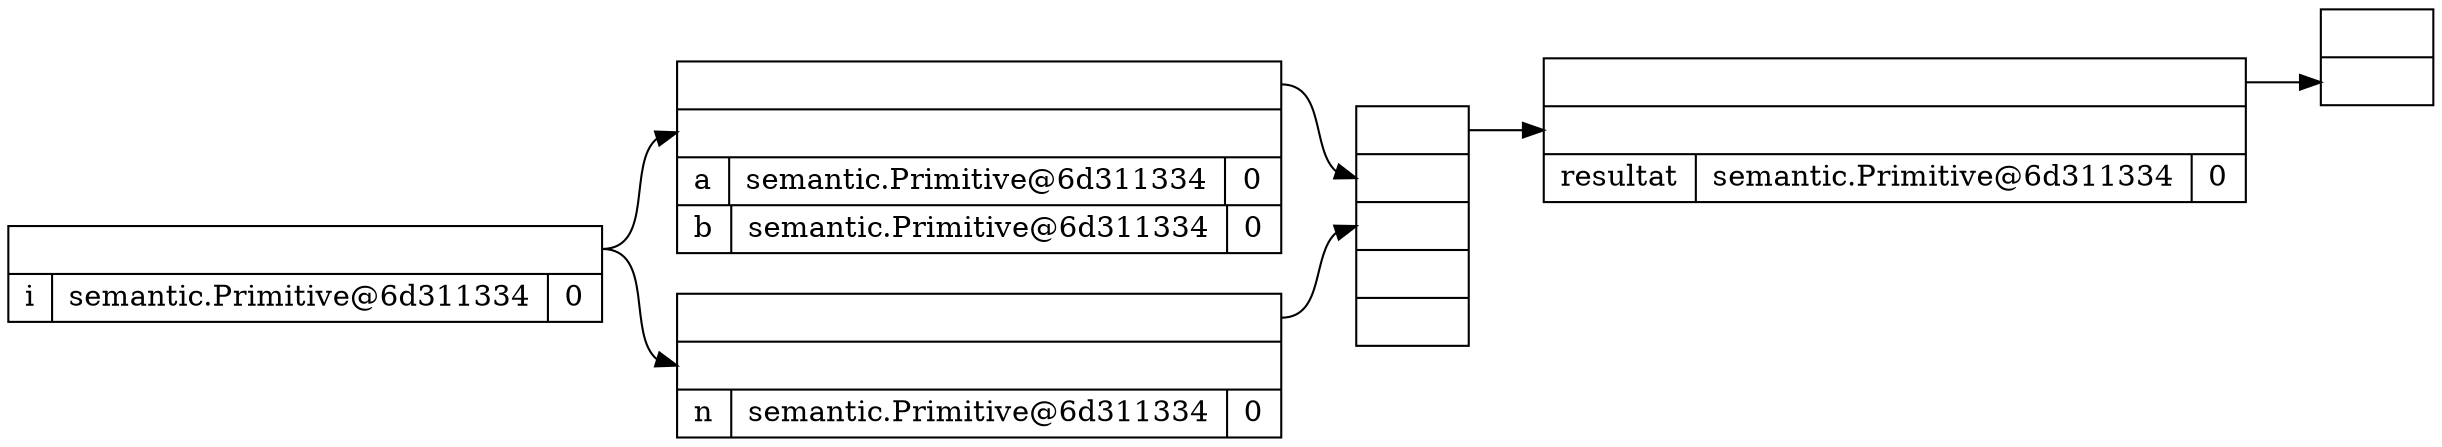 digraph structs {
rankdir=LR;
TDS_0_0[shape=record, label="{<parent>} | {<TDS_1_0>} "]
TDS_1_0[shape=record, label="{<parent>} | {<TDS_2_0>}  | {resultat|semantic.Primitive@6d311334|0}"]

TDS_2_0[shape=record, label="{<parent>} | {<TDS_3_0>}  | {<TDS_3_1>}  | {} | {}"]

TDS_3_0[shape=record, label="{<parent>} | {<TDS_4_0>}  | {a|semantic.Primitive@6d311334|0} | {b|semantic.Primitive@6d311334|0}"]

TDS_4_0[shape=record, label="{<parent>} | {i|semantic.Primitive@6d311334|0} | {resultat|semantic.Primitive@6d311334|0}"]

TDS_3_1[shape=record, label="{<parent>} | {<TDS_4_0>}  | {n|semantic.Primitive@6d311334|0}"]

TDS_4_0[shape=record, label="{<parent>} | {i|semantic.Primitive@6d311334|0}"]




"TDS_4_0":parent -> "TDS_3_0":TDS_4_0;"TDS_3_0":parent -> "TDS_2_0":TDS_3_0;

"TDS_4_0":parent -> "TDS_3_1":TDS_4_0;"TDS_3_1":parent -> "TDS_2_0":TDS_3_1;"TDS_2_0":parent -> "TDS_1_0":TDS_2_0;"TDS_1_0":parent -> "TDS_0_0":TDS_1_0;
}
